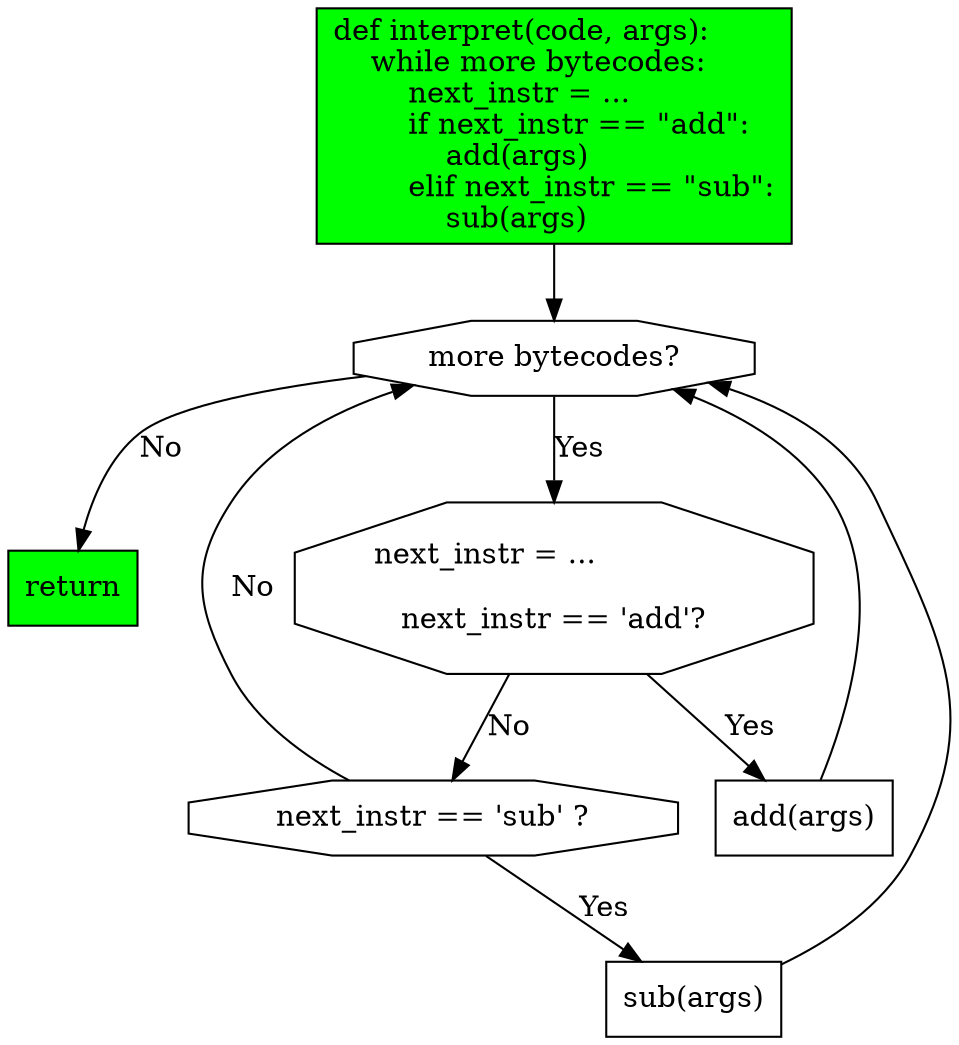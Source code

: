 digraph itp_graph {
    node [shape="octagon", color="black", fillcolor="white", style="filled"];
    subgraph itp {
        interpret_ [shape="box", label="def interpret(code, args):\l    while more bytecodes:\l        next_instr = ...\l        if next_instr == \"add\":\l            add(args)\l        elif next_instr == \"sub\":\l            sub(args)\l", fillcolor="green"];
interpret_ -> interpret__1
interpret__1 [shape="octagon", label="more bytecodes?", color="black", fillcolor="white", style="filled"];
edge [label="No", color="black", dir="forward", weight="5"];
interpret__1 -> interpret__2
edge [label="Yes", color="black", dir="forward", weight="5"];
interpret__1 -> interpret__3
interpret__2 [shape="box", label="return", color="black", fillcolor="green", style="filled"];
interpret__3 [shape="octagon", label="next_instr = ...\l\nnext_instr == 'add'?", color="black", fillcolor="white", style="filled"];
edge [label="No", color="black", dir="forward", weight="5"];
interpret__3 -> interpret__4
edge [label="Yes", color="black", dir="forward", weight="5"];
interpret__3 -> interpret__5
interpret__4 [shape="octagon", label="next_instr == 'sub' ?", color="black", fillcolor="white", style="filled"];
edge [label="No", color="black", dir="forward", weight="5"];
interpret__4 -> interpret__1
edge [label="Yes", color="black", dir="forward", weight="5"];
interpret__4 -> interpret__6
interpret__6 [shape="box", label="sub(args)", color="black", fillcolor="white", style="filled"];
edge [label="", style="solid", color="black", dir="forward", weight="5"];
interpret__6 -> interpret__1
interpret__5 [shape="box", label="add(args)", color="black", fillcolor="white", style="filled"];
edge [label="", style="solid", color="black", dir="forward", weight="5"];
interpret__5 -> interpret__1
    }
}
